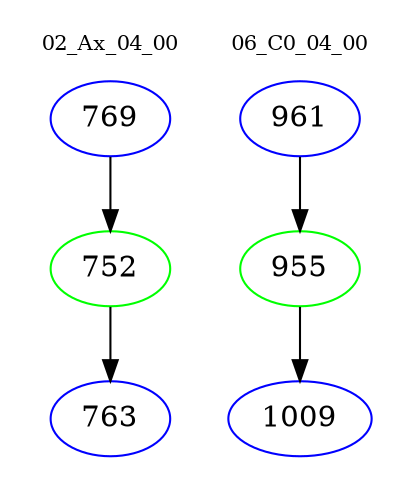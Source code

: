 digraph{
subgraph cluster_0 {
color = white
label = "02_Ax_04_00";
fontsize=10;
T0_769 [label="769", color="blue"]
T0_769 -> T0_752 [color="black"]
T0_752 [label="752", color="green"]
T0_752 -> T0_763 [color="black"]
T0_763 [label="763", color="blue"]
}
subgraph cluster_1 {
color = white
label = "06_C0_04_00";
fontsize=10;
T1_961 [label="961", color="blue"]
T1_961 -> T1_955 [color="black"]
T1_955 [label="955", color="green"]
T1_955 -> T1_1009 [color="black"]
T1_1009 [label="1009", color="blue"]
}
}
